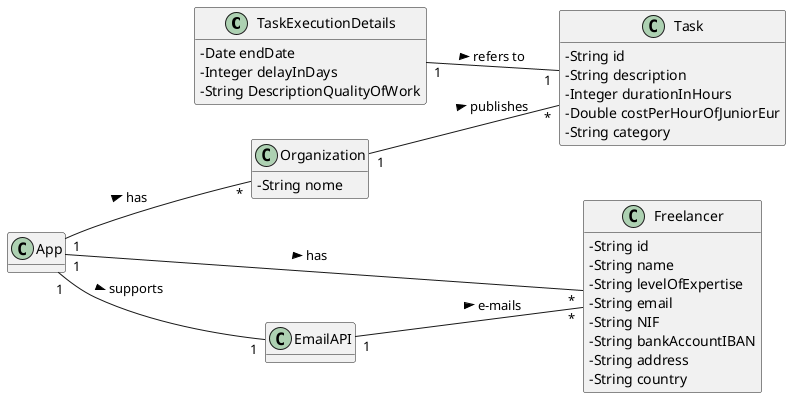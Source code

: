@startuml MD

skinparam classAttributeIconSize 0
hide methods
left to right direction

class TaskExecutionDetails {
        - Date endDate
        - Integer delayInDays
        - String DescriptionQualityOfWork
}

class Organization {
        - String nome
}

class Task {
        - String id
        - String description
        - Integer durationInHours
        - Double costPerHourOfJuniorEur
        - String category
}

class App {

}

class Freelancer {
        - String id
        - String name
        - String levelOfExpertise
        - String email
        - String NIF
        - String bankAccountIBAN
        - String address
        - String country
}

App                          "1" -- "*"      Organization              : has >
App                          "1" -- "1"      EmailAPI                  : supports >
Organization                 "1" -- "*"      Task                      : publishes >
EmailAPI                     "1" -- "*"      Freelancer                : e-mails >
TaskExecutionDetails         "1" -- "1"      Task                      : refers to >
App                          "1" -- "*"      Freelancer                : has >

@enduml